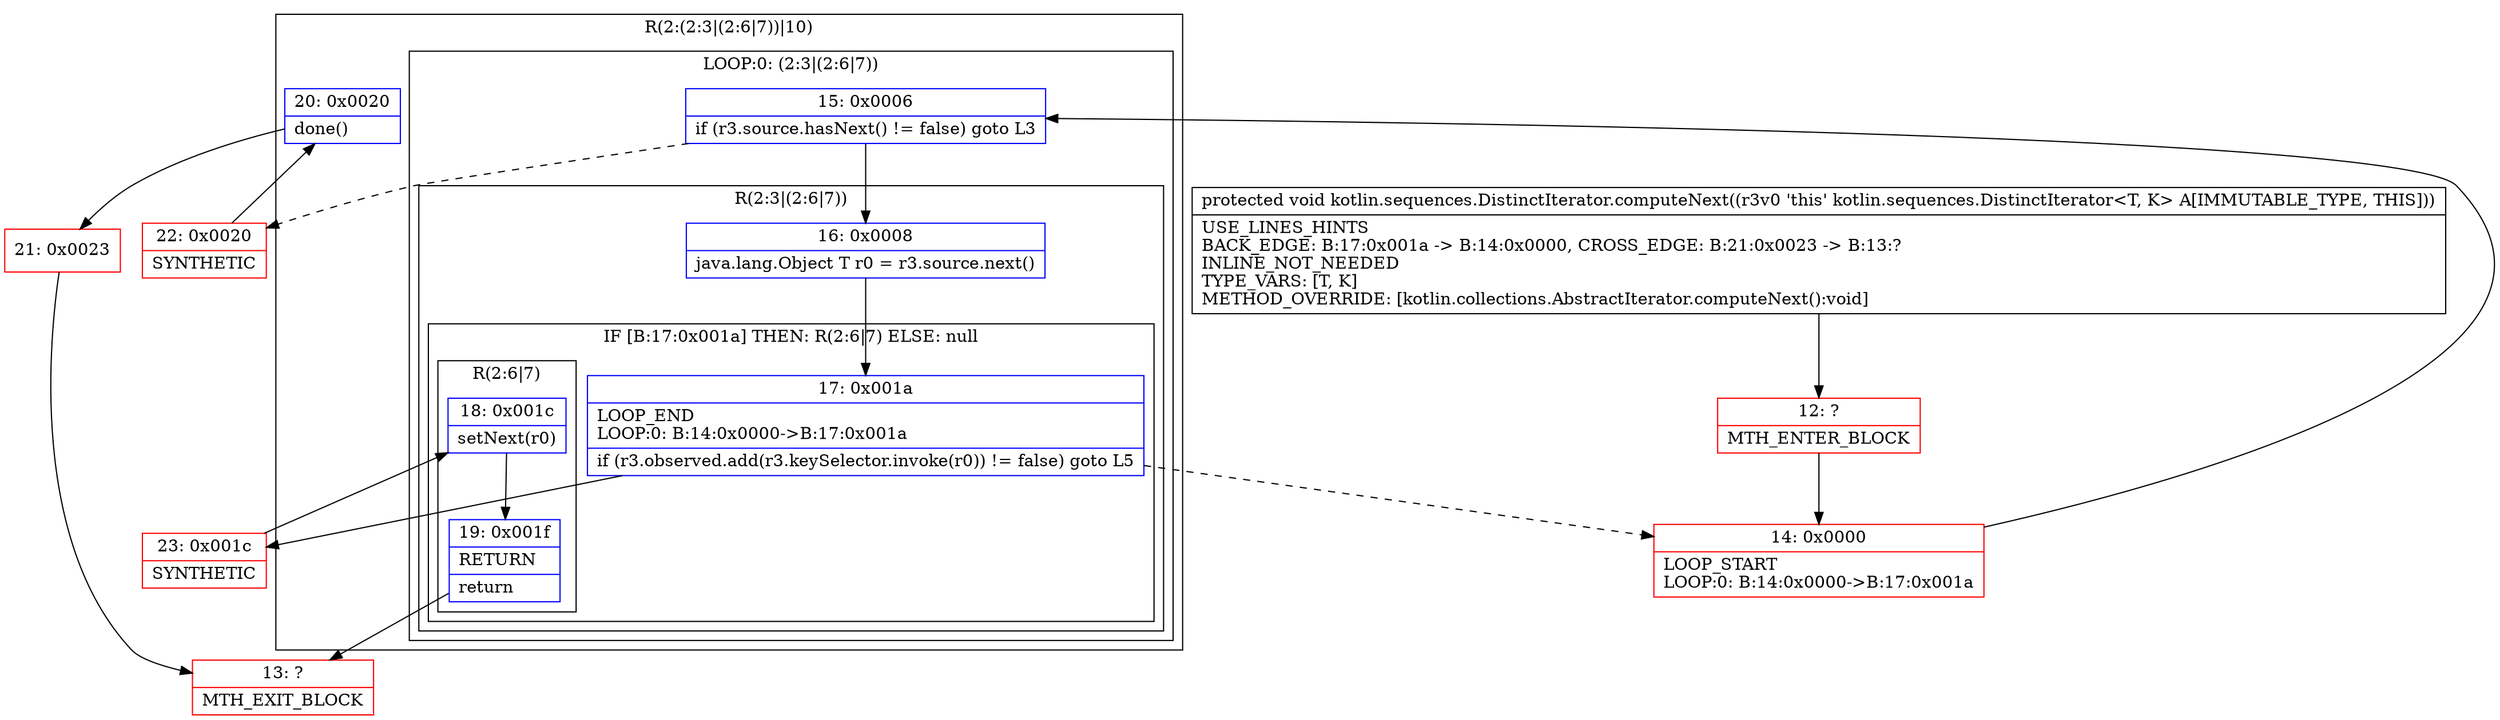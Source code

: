digraph "CFG forkotlin.sequences.DistinctIterator.computeNext()V" {
subgraph cluster_Region_693449796 {
label = "R(2:(2:3|(2:6|7))|10)";
node [shape=record,color=blue];
subgraph cluster_LoopRegion_859810390 {
label = "LOOP:0: (2:3|(2:6|7))";
node [shape=record,color=blue];
Node_15 [shape=record,label="{15\:\ 0x0006|if (r3.source.hasNext() != false) goto L3\l}"];
subgraph cluster_Region_1082641513 {
label = "R(2:3|(2:6|7))";
node [shape=record,color=blue];
Node_16 [shape=record,label="{16\:\ 0x0008|java.lang.Object T r0 = r3.source.next()\l}"];
subgraph cluster_IfRegion_1298854739 {
label = "IF [B:17:0x001a] THEN: R(2:6|7) ELSE: null";
node [shape=record,color=blue];
Node_17 [shape=record,label="{17\:\ 0x001a|LOOP_END\lLOOP:0: B:14:0x0000\-\>B:17:0x001a\l|if (r3.observed.add(r3.keySelector.invoke(r0)) != false) goto L5\l}"];
subgraph cluster_Region_511645254 {
label = "R(2:6|7)";
node [shape=record,color=blue];
Node_18 [shape=record,label="{18\:\ 0x001c|setNext(r0)\l}"];
Node_19 [shape=record,label="{19\:\ 0x001f|RETURN\l|return\l}"];
}
}
}
}
Node_20 [shape=record,label="{20\:\ 0x0020|done()\l}"];
}
Node_12 [shape=record,color=red,label="{12\:\ ?|MTH_ENTER_BLOCK\l}"];
Node_14 [shape=record,color=red,label="{14\:\ 0x0000|LOOP_START\lLOOP:0: B:14:0x0000\-\>B:17:0x001a\l}"];
Node_23 [shape=record,color=red,label="{23\:\ 0x001c|SYNTHETIC\l}"];
Node_13 [shape=record,color=red,label="{13\:\ ?|MTH_EXIT_BLOCK\l}"];
Node_22 [shape=record,color=red,label="{22\:\ 0x0020|SYNTHETIC\l}"];
Node_21 [shape=record,color=red,label="{21\:\ 0x0023}"];
MethodNode[shape=record,label="{protected void kotlin.sequences.DistinctIterator.computeNext((r3v0 'this' kotlin.sequences.DistinctIterator\<T, K\> A[IMMUTABLE_TYPE, THIS]))  | USE_LINES_HINTS\lBACK_EDGE: B:17:0x001a \-\> B:14:0x0000, CROSS_EDGE: B:21:0x0023 \-\> B:13:?\lINLINE_NOT_NEEDED\lTYPE_VARS: [T, K]\lMETHOD_OVERRIDE: [kotlin.collections.AbstractIterator.computeNext():void]\l}"];
MethodNode -> Node_12;Node_15 -> Node_16;
Node_15 -> Node_22[style=dashed];
Node_16 -> Node_17;
Node_17 -> Node_14[style=dashed];
Node_17 -> Node_23;
Node_18 -> Node_19;
Node_19 -> Node_13;
Node_20 -> Node_21;
Node_12 -> Node_14;
Node_14 -> Node_15;
Node_23 -> Node_18;
Node_22 -> Node_20;
Node_21 -> Node_13;
}

